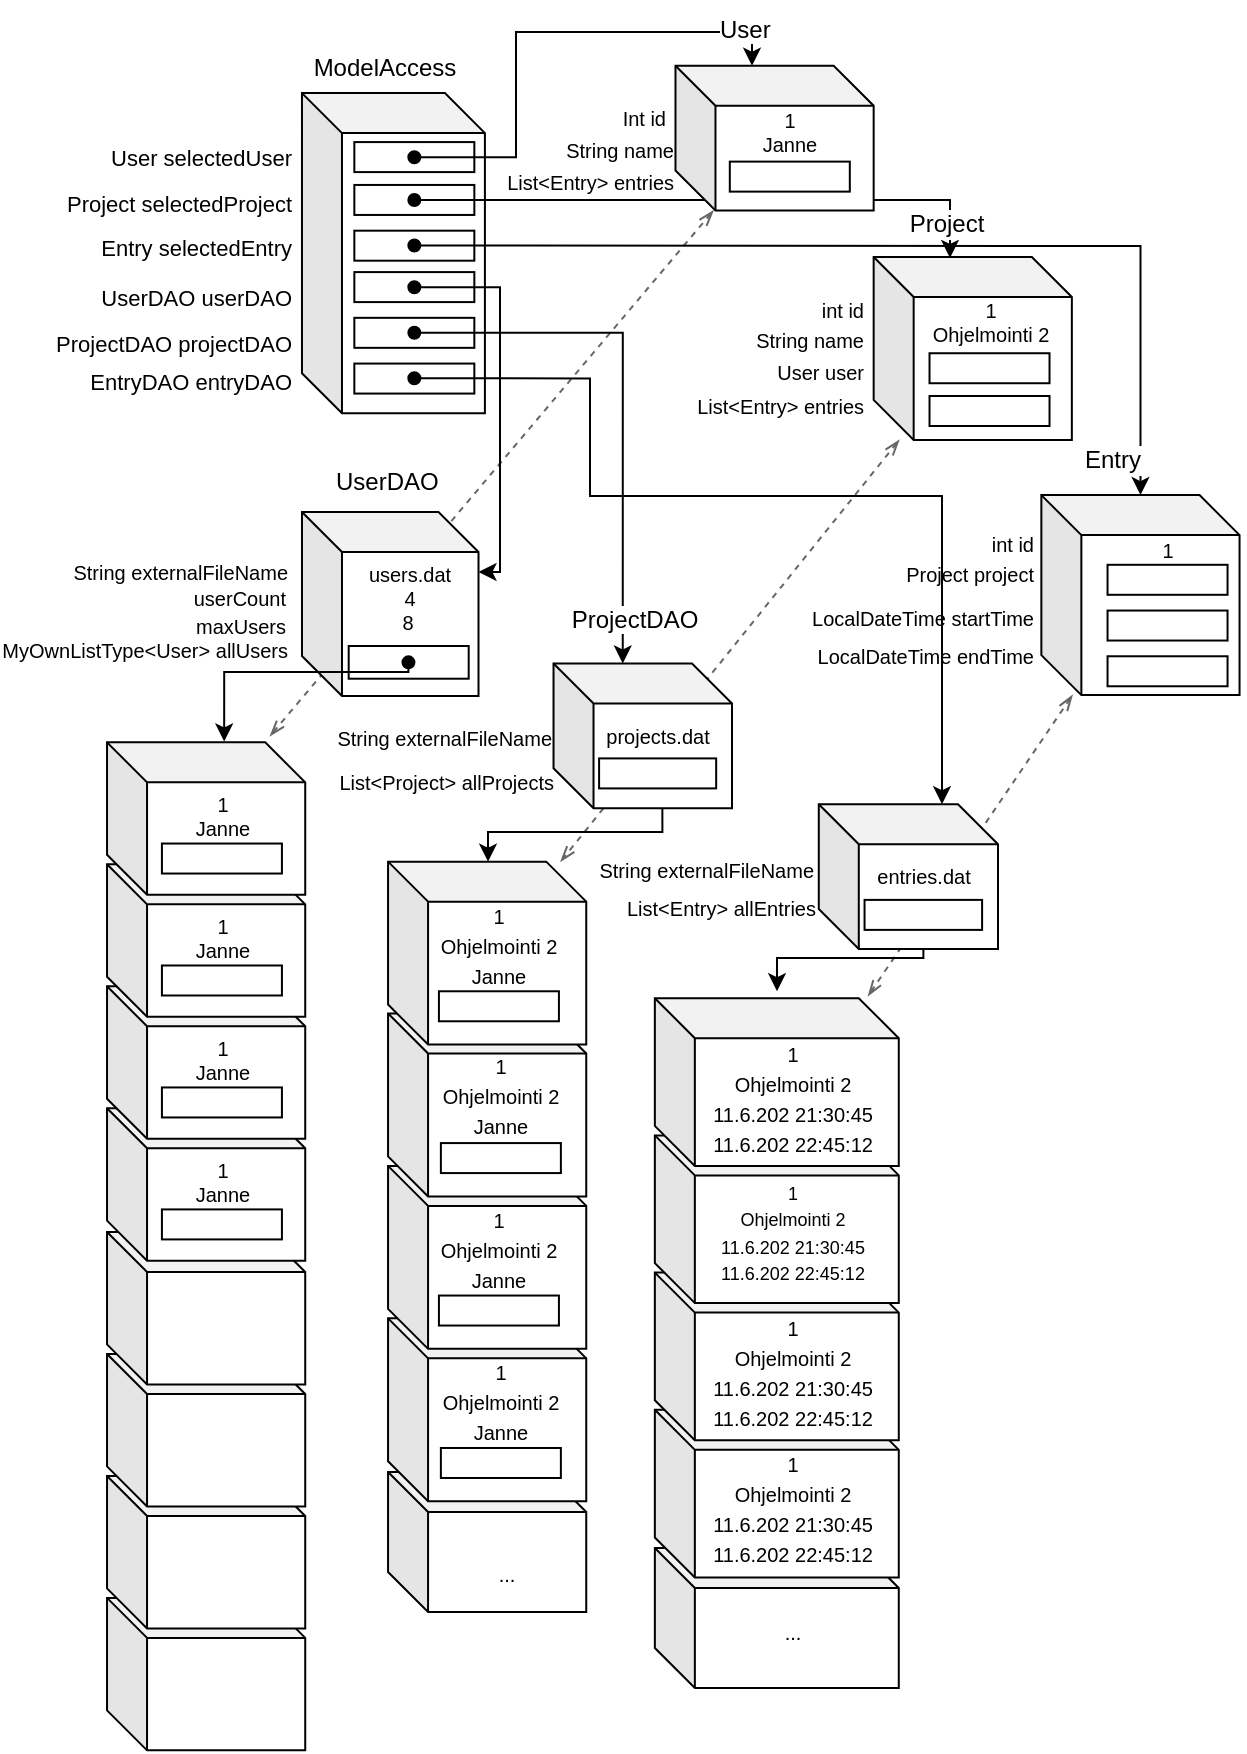 <mxfile version="12.5.3" type="device"><diagram id="rrkpO7vF_OYcIXnouZr9" name="Page-1"><mxGraphModel dx="2062" dy="1182" grid="1" gridSize="10" guides="1" tooltips="1" connect="1" arrows="1" fold="1" page="1" pageScale="1" pageWidth="827" pageHeight="1169" math="0" shadow="0"><root><mxCell id="0"/><mxCell id="1" parent="0"/><mxCell id="n3IsbipJ0dIJaN0jDN8r-105" value="" style="group;fontColor=#000000;labelBackgroundColor=#ffffff;" vertex="1" connectable="0" parent="1"><mxGeometry x="78.521" y="627.996" width="99.094" height="259.174" as="geometry"/></mxCell><mxCell id="n3IsbipJ0dIJaN0jDN8r-106" value="" style="group;fontColor=#000000;labelBackgroundColor=#ffffff;" vertex="1" connectable="0" parent="n3IsbipJ0dIJaN0jDN8r-105"><mxGeometry y="60.982" width="99.094" height="198.192" as="geometry"/></mxCell><mxCell id="n3IsbipJ0dIJaN0jDN8r-107" value="" style="group;fontColor=#000000;labelBackgroundColor=#ffffff;" vertex="1" connectable="0" parent="n3IsbipJ0dIJaN0jDN8r-106"><mxGeometry y="60.982" width="99.094" height="137.21" as="geometry"/></mxCell><mxCell id="n3IsbipJ0dIJaN0jDN8r-108" value="" style="group;fontColor=#000000;labelBackgroundColor=#ffffff;" vertex="1" connectable="0" parent="n3IsbipJ0dIJaN0jDN8r-107"><mxGeometry y="60.982" width="99.094" height="76.228" as="geometry"/></mxCell><mxCell id="n3IsbipJ0dIJaN0jDN8r-109" value="" style="shape=cube;whiteSpace=wrap;html=1;boundedLbl=1;backgroundOutline=1;darkOpacity=0.05;darkOpacity2=0.1;fontColor=#000000;labelBackgroundColor=#ffffff;" vertex="1" parent="n3IsbipJ0dIJaN0jDN8r-108"><mxGeometry width="99.094" height="76.228" as="geometry"/></mxCell><mxCell id="n3IsbipJ0dIJaN0jDN8r-112" value="" style="shape=cube;whiteSpace=wrap;html=1;boundedLbl=1;backgroundOutline=1;darkOpacity=0.05;darkOpacity2=0.1;fontColor=#000000;labelBackgroundColor=#ffffff;" vertex="1" parent="n3IsbipJ0dIJaN0jDN8r-107"><mxGeometry width="99.094" height="76.228" as="geometry"/></mxCell><mxCell id="n3IsbipJ0dIJaN0jDN8r-115" value="" style="shape=cube;whiteSpace=wrap;html=1;boundedLbl=1;backgroundOutline=1;darkOpacity=0.05;darkOpacity2=0.1;fontColor=#000000;labelBackgroundColor=#ffffff;" vertex="1" parent="n3IsbipJ0dIJaN0jDN8r-106"><mxGeometry width="99.094" height="76.228" as="geometry"/></mxCell><mxCell id="n3IsbipJ0dIJaN0jDN8r-118" value="" style="shape=cube;whiteSpace=wrap;html=1;boundedLbl=1;backgroundOutline=1;darkOpacity=0.05;darkOpacity2=0.1;fontColor=#000000;labelBackgroundColor=#ffffff;" vertex="1" parent="n3IsbipJ0dIJaN0jDN8r-105"><mxGeometry width="99.094" height="76.228" as="geometry"/></mxCell><mxCell id="CNz-FNolyFrp6CvXsQXL-5" style="edgeStyle=none;rounded=0;orthogonalLoop=1;jettySize=auto;html=1;dashed=1;endArrow=openThin;endFill=0;startArrow=openThin;startFill=0;fillColor=#f5f5f5;strokeColor=#666666;" parent="1" source="aQ8OHR9xUHMVFZoHDJCB-309" edge="1"><mxGeometry relative="1" as="geometry"><mxPoint x="459.03" y="510" as="targetPoint"/></mxGeometry></mxCell><mxCell id="CNz-FNolyFrp6CvXsQXL-3" style="rounded=0;orthogonalLoop=1;jettySize=auto;html=1;dashed=1;endArrow=openThin;endFill=0;startArrow=openThin;startFill=0;fillColor=#f5f5f5;strokeColor=#666666;" parent="1" source="aQ8OHR9xUHMVFZoHDJCB-203" edge="1"><mxGeometry relative="1" as="geometry"><mxPoint x="160" y="380" as="targetPoint"/></mxGeometry></mxCell><mxCell id="aQ8OHR9xUHMVFZoHDJCB-1" value="" style="shape=cube;whiteSpace=wrap;html=1;boundedLbl=1;backgroundOutline=1;darkOpacity=0.05;darkOpacity2=0.1;fontColor=#000000;labelBackgroundColor=#ffffff;" parent="1" vertex="1"><mxGeometry x="175.984" y="58.544" width="91.471" height="160.078" as="geometry"/></mxCell><mxCell id="aQ8OHR9xUHMVFZoHDJCB-2" value="ModelAccess" style="text;html=1;align=center;verticalAlign=middle;resizable=0;points=[];autosize=1;fontColor=#000000;labelBackgroundColor=#ffffff;" parent="1" vertex="1"><mxGeometry x="172.168" y="35.676" width="90" height="20" as="geometry"/></mxCell><mxCell id="-StB5n_U-tKDbDOcCWP0-59" value="" style="rounded=0;whiteSpace=wrap;html=1;fontColor=#000000;labelBackgroundColor=#ffffff;" parent="1" vertex="1"><mxGeometry x="202.172" y="127.341" width="60" height="15" as="geometry"/></mxCell><mxCell id="-StB5n_U-tKDbDOcCWP0-62" value="" style="rounded=0;whiteSpace=wrap;html=1;fontColor=#000000;labelBackgroundColor=#ffffff;" parent="1" vertex="1"><mxGeometry x="202.172" y="104.473" width="60" height="15" as="geometry"/></mxCell><mxCell id="-StB5n_U-tKDbDOcCWP0-63" value="" style="rounded=0;whiteSpace=wrap;html=1;fontColor=#000000;labelBackgroundColor=#ffffff;" parent="1" vertex="1"><mxGeometry x="202.172" y="83.044" width="60" height="15" as="geometry"/></mxCell><mxCell id="-StB5n_U-tKDbDOcCWP0-65" value="" style="rounded=0;whiteSpace=wrap;html=1;fontColor=#000000;labelBackgroundColor=#ffffff;" parent="1" vertex="1"><mxGeometry x="202.172" y="193.781" width="60" height="15" as="geometry"/></mxCell><mxCell id="-StB5n_U-tKDbDOcCWP0-66" value="" style="rounded=0;whiteSpace=wrap;html=1;fontColor=#000000;labelBackgroundColor=#ffffff;" parent="1" vertex="1"><mxGeometry x="202.172" y="170.913" width="60" height="15" as="geometry"/></mxCell><mxCell id="-StB5n_U-tKDbDOcCWP0-67" value="" style="rounded=0;whiteSpace=wrap;html=1;fontColor=#000000;labelBackgroundColor=#ffffff;" parent="1" vertex="1"><mxGeometry x="202.172" y="148.045" width="60" height="15" as="geometry"/></mxCell><mxCell id="-StB5n_U-tKDbDOcCWP0-68" value="EntryDAO entryDAO" style="text;html=1;align=right;fontColor=#000000;labelBackgroundColor=#ffffff;fontSize=11;" parent="1" vertex="1"><mxGeometry x="111.192" y="190.036" width="60.981" height="22.868" as="geometry"/></mxCell><mxCell id="-StB5n_U-tKDbDOcCWP0-69" value="User selectedUser" style="text;html=1;align=right;verticalAlign=middle;resizable=0;points=[];autosize=1;fontColor=#000000;labelBackgroundColor=#ffffff;fontSize=11;" parent="1" vertex="1"><mxGeometry x="62.174" y="80.542" width="110" height="20" as="geometry"/></mxCell><mxCell id="-StB5n_U-tKDbDOcCWP0-70" value="Project selectedProject" style="text;html=1;align=right;fontColor=#000000;labelBackgroundColor=#ffffff;fontSize=11;" parent="1" vertex="1"><mxGeometry x="103.569" y="100.537" width="68.603" height="22.868" as="geometry"/></mxCell><mxCell id="-StB5n_U-tKDbDOcCWP0-71" value="ProjectDAO projectDAO" style="text;html=1;align=right;fontColor=#000000;labelBackgroundColor=#ffffff;fontSize=11;" parent="1" vertex="1"><mxGeometry x="103.569" y="170.911" width="68.603" height="22.868" as="geometry"/></mxCell><mxCell id="-StB5n_U-tKDbDOcCWP0-72" value="Entry selectedEntry" style="text;html=1;align=right;fontColor=#000000;labelBackgroundColor=#ffffff;fontSize=11;" parent="1" vertex="1"><mxGeometry x="111.192" y="123.406" width="60.981" height="22.868" as="geometry"/></mxCell><mxCell id="-StB5n_U-tKDbDOcCWP0-73" value="UserDAO&amp;nbsp;userDAO" style="text;html=1;align=right;fontColor=#000000;labelBackgroundColor=#ffffff;fontSize=11;" parent="1" vertex="1"><mxGeometry x="130.248" y="148.042" width="41.924" height="22.868" as="geometry"/></mxCell><mxCell id="-StB5n_U-tKDbDOcCWP0-92" style="edgeStyle=orthogonalEdgeStyle;rounded=0;orthogonalLoop=1;jettySize=auto;html=1;fontColor=#000000;labelBackgroundColor=#ffffff;startArrow=oval;startFill=1;exitX=0.501;exitY=0.5;exitDx=0;exitDy=0;exitPerimeter=0;" parent="1" source="-StB5n_U-tKDbDOcCWP0-43" edge="1"><mxGeometry relative="1" as="geometry"><Array as="points"><mxPoint x="487" y="491"/><mxPoint x="413" y="491"/></Array><mxPoint x="413.515" y="507.612" as="targetPoint"/></mxGeometry></mxCell><mxCell id="-StB5n_U-tKDbDOcCWP0-110" value="" style="group;fontColor=#000000;labelBackgroundColor=#ffffff;" parent="1" vertex="1" connectable="0"><mxGeometry x="461.831" y="140.488" width="99.094" height="91.473" as="geometry"/></mxCell><mxCell id="aQ8OHR9xUHMVFZoHDJCB-229" value="" style="shape=cube;whiteSpace=wrap;html=1;boundedLbl=1;backgroundOutline=1;darkOpacity=0.05;darkOpacity2=0.1;fontColor=#000000;labelBackgroundColor=#ffffff;" parent="-StB5n_U-tKDbDOcCWP0-110" vertex="1"><mxGeometry width="99.094" height="91.473" as="geometry"/></mxCell><mxCell id="aQ8OHR9xUHMVFZoHDJCB-231" value="" style="rounded=0;whiteSpace=wrap;html=1;fontColor=#000000;labelBackgroundColor=#ffffff;" parent="-StB5n_U-tKDbDOcCWP0-110" vertex="1"><mxGeometry x="27.928" y="69.508" width="60" height="15" as="geometry"/></mxCell><mxCell id="-StB5n_U-tKDbDOcCWP0-109" value="" style="rounded=0;whiteSpace=wrap;html=1;fontColor=#000000;labelBackgroundColor=#ffffff;" parent="-StB5n_U-tKDbDOcCWP0-110" vertex="1"><mxGeometry x="27.928" y="48.132" width="60" height="15" as="geometry"/></mxCell><mxCell id="YwDXdA1d0f5KHi-CMdwl-13" value="1&lt;br style=&quot;font-size: 10px;&quot;&gt;Ohjelmointi 2" style="text;html=1;align=center;fontColor=#000000;labelBackgroundColor=none;fontSize=10;" parent="-StB5n_U-tKDbDOcCWP0-110" vertex="1"><mxGeometry x="31.253" y="14.866" width="53.358" height="33.263" as="geometry"/></mxCell><mxCell id="-StB5n_U-tKDbDOcCWP0-174" style="edgeStyle=orthogonalEdgeStyle;rounded=0;orthogonalLoop=1;jettySize=auto;html=1;fontColor=#000000;labelBackgroundColor=#ffffff;exitX=0.5;exitY=0.502;exitDx=0;exitDy=0;startArrow=oval;startFill=1;exitPerimeter=0;" parent="1" source="-StB5n_U-tKDbDOcCWP0-62" edge="1"><mxGeometry relative="1" as="geometry"><Array as="points"><mxPoint x="500" y="112"/></Array><mxPoint x="500" y="141" as="targetPoint"/></mxGeometry></mxCell><mxCell id="-StB5n_U-tKDbDOcCWP0-171" value="String name" style="text;html=1;align=right;verticalAlign=middle;resizable=0;points=[];autosize=1;labelBackgroundColor=#ffffff;fontColor=#000000;fontSize=10;" parent="1" vertex="1"><mxGeometry x="388.018" y="172.369" width="70" height="20" as="geometry"/></mxCell><mxCell id="-StB5n_U-tKDbDOcCWP0-172" value="User user" style="text;html=1;align=right;verticalAlign=middle;resizable=0;points=[];autosize=1;labelBackgroundColor=#ffffff;fontColor=#000000;fontSize=10;" parent="1" vertex="1"><mxGeometry x="398.018" y="187.615" width="60" height="20" as="geometry"/></mxCell><mxCell id="-StB5n_U-tKDbDOcCWP0-173" value="int id" style="text;html=1;align=right;verticalAlign=middle;resizable=0;points=[];autosize=1;labelBackgroundColor=#ffffff;fontColor=#000000;fontSize=10;" parent="1" vertex="1"><mxGeometry x="418.018" y="157.124" width="40" height="20" as="geometry"/></mxCell><mxCell id="aQ8OHR9xUHMVFZoHDJCB-201" value="" style="group;fontColor=#000000;labelBackgroundColor=none;" parent="1" vertex="1" connectable="0"><mxGeometry x="362.738" y="20.43" width="99.094" height="96.809" as="geometry"/></mxCell><mxCell id="aQ8OHR9xUHMVFZoHDJCB-202" value="" style="group;fontColor=#000000;labelBackgroundColor=#ffffff;" parent="aQ8OHR9xUHMVFZoHDJCB-201" vertex="1" connectable="0"><mxGeometry width="99.094" height="96.809" as="geometry"/></mxCell><mxCell id="aQ8OHR9xUHMVFZoHDJCB-203" value="" style="shape=cube;whiteSpace=wrap;html=1;boundedLbl=1;backgroundOutline=1;darkOpacity=0.05;darkOpacity2=0.1;fontColor=#000000;labelBackgroundColor=#ffffff;" parent="aQ8OHR9xUHMVFZoHDJCB-202" vertex="1"><mxGeometry y="24.431" width="99.094" height="72.378" as="geometry"/></mxCell><mxCell id="aQ8OHR9xUHMVFZoHDJCB-205" value="" style="rounded=0;whiteSpace=wrap;html=1;fontColor=#000000;labelBackgroundColor=#ffffff;" parent="aQ8OHR9xUHMVFZoHDJCB-202" vertex="1"><mxGeometry x="27.168" y="72.378" width="60" height="15" as="geometry"/></mxCell><mxCell id="YwDXdA1d0f5KHi-CMdwl-14" value="1&lt;br style=&quot;font-size: 10px;&quot;&gt;Janne&lt;br style=&quot;font-size: 10px;&quot;&gt;" style="text;html=1;strokeColor=none;fillColor=none;align=center;verticalAlign=middle;whiteSpace=wrap;rounded=0;fontColor=#000000;labelBackgroundColor=none;fontSize=10;" parent="aQ8OHR9xUHMVFZoHDJCB-202" vertex="1"><mxGeometry x="19.057" y="45.737" width="76.226" height="22.868" as="geometry"/></mxCell><mxCell id="-StB5n_U-tKDbDOcCWP0-84" style="edgeStyle=orthogonalEdgeStyle;rounded=0;orthogonalLoop=1;jettySize=auto;html=1;fontColor=#000000;labelBackgroundColor=#ffffff;startArrow=oval;startFill=1;exitX=0.5;exitY=0.504;exitDx=0;exitDy=0;exitPerimeter=0;" parent="1" source="-StB5n_U-tKDbDOcCWP0-63" target="aQ8OHR9xUHMVFZoHDJCB-203" edge="1"><mxGeometry relative="1" as="geometry"><Array as="points"><mxPoint x="283" y="91"/><mxPoint x="283" y="28"/><mxPoint x="401" y="28"/></Array></mxGeometry></mxCell><mxCell id="-StB5n_U-tKDbDOcCWP0-175" value="int id" style="text;html=1;align=right;verticalAlign=middle;resizable=0;points=[];autosize=1;labelBackgroundColor=#ffffff;fontColor=#000000;fontSize=10;" parent="1" vertex="1"><mxGeometry x="503.228" y="273.54" width="40" height="20" as="geometry"/></mxCell><mxCell id="-StB5n_U-tKDbDOcCWP0-176" value="LocalDateTime startTime" style="text;html=1;align=right;verticalAlign=middle;resizable=0;points=[];autosize=1;labelBackgroundColor=#ffffff;fontColor=#000000;fontSize=10;" parent="1" vertex="1"><mxGeometry x="413.228" y="310.892" width="130" height="20" as="geometry"/></mxCell><mxCell id="-StB5n_U-tKDbDOcCWP0-177" value="LocalDateTime endTime" style="text;html=1;align=right;verticalAlign=middle;resizable=0;points=[];autosize=1;labelBackgroundColor=#ffffff;fontColor=#000000;fontSize=10;" parent="1" vertex="1"><mxGeometry x="423.228" y="329.949" width="120" height="20" as="geometry"/></mxCell><mxCell id="-StB5n_U-tKDbDOcCWP0-178" value="Project project" style="text;html=1;align=right;verticalAlign=middle;resizable=0;points=[];autosize=1;labelBackgroundColor=#ffffff;fontColor=#000000;fontSize=10;" parent="1" vertex="1"><mxGeometry x="463.228" y="288.786" width="80" height="20" as="geometry"/></mxCell><mxCell id="aQ8OHR9xUHMVFZoHDJCB-308" value="" style="group;fontColor=#000000;labelBackgroundColor=#ffffff;" parent="1" vertex="1" connectable="0"><mxGeometry x="545.68" y="225.795" width="101.8" height="133.749" as="geometry"/></mxCell><mxCell id="aQ8OHR9xUHMVFZoHDJCB-309" value="" style="shape=cube;whiteSpace=wrap;html=1;boundedLbl=1;backgroundOutline=1;darkOpacity=0.05;darkOpacity2=0.1;fontColor=#000000;labelBackgroundColor=#ffffff;" parent="aQ8OHR9xUHMVFZoHDJCB-308" vertex="1"><mxGeometry y="33.753" width="99.094" height="99.996" as="geometry"/></mxCell><mxCell id="-StB5n_U-tKDbDOcCWP0-168" value="" style="rounded=0;whiteSpace=wrap;html=1;fontColor=#000000;labelBackgroundColor=#ffffff;" parent="aQ8OHR9xUHMVFZoHDJCB-308" vertex="1"><mxGeometry x="33.097" y="68.605" width="60" height="15" as="geometry"/></mxCell><mxCell id="-StB5n_U-tKDbDOcCWP0-167" value="" style="rounded=0;whiteSpace=wrap;html=1;fontColor=#000000;labelBackgroundColor=#ffffff;" parent="aQ8OHR9xUHMVFZoHDJCB-308" vertex="1"><mxGeometry x="33.097" y="91.473" width="60" height="15" as="geometry"/></mxCell><mxCell id="-StB5n_U-tKDbDOcCWP0-166" value="" style="rounded=0;whiteSpace=wrap;html=1;fontColor=#000000;labelBackgroundColor=#ffffff;" parent="aQ8OHR9xUHMVFZoHDJCB-308" vertex="1"><mxGeometry x="33.097" y="114.341" width="60" height="15" as="geometry"/></mxCell><mxCell id="YwDXdA1d0f5KHi-CMdwl-15" value="1" style="text;html=1;strokeColor=none;fillColor=none;align=center;verticalAlign=middle;whiteSpace=wrap;rounded=0;fontColor=#000000;labelBackgroundColor=none;fontSize=10;" parent="aQ8OHR9xUHMVFZoHDJCB-308" vertex="1"><mxGeometry x="33.099" y="53.609" width="60" height="15" as="geometry"/></mxCell><mxCell id="-StB5n_U-tKDbDOcCWP0-179" style="edgeStyle=orthogonalEdgeStyle;rounded=0;orthogonalLoop=1;jettySize=auto;html=1;fontColor=#000000;labelBackgroundColor=#ffffff;exitX=0.5;exitY=0.496;exitDx=0;exitDy=0;startArrow=oval;startFill=1;exitPerimeter=0;" parent="1" source="-StB5n_U-tKDbDOcCWP0-59" target="aQ8OHR9xUHMVFZoHDJCB-309" edge="1"><mxGeometry relative="1" as="geometry"><Array as="points"><mxPoint x="284" y="135"/><mxPoint x="595" y="135"/></Array></mxGeometry></mxCell><mxCell id="-StB5n_U-tKDbDOcCWP0-53" value="List&amp;lt;Project&amp;gt; allProjects" style="text;html=1;align=right;fontColor=#000000;labelBackgroundColor=#ffffff;fontSize=10;" parent="1" vertex="1"><mxGeometry x="226.654" y="391.205" width="76.226" height="22.868" as="geometry"/></mxCell><mxCell id="-StB5n_U-tKDbDOcCWP0-46" value="String externalFileName" style="text;html=1;align=right;verticalAlign=middle;resizable=0;points=[];autosize=1;fontColor=#000000;labelBackgroundColor=#ffffff;fontSize=10;" parent="1" vertex="1"><mxGeometry x="312.881" y="436.93" width="120" height="20" as="geometry"/></mxCell><mxCell id="YwDXdA1d0f5KHi-CMdwl-8" value="List&amp;lt;Entry&amp;gt; entries" style="text;html=1;align=right;labelBackgroundColor=#ffffff;fontColor=#000000;fontSize=10;" parent="1" vertex="1"><mxGeometry x="286.51" y="91.39" width="76.226" height="22.868" as="geometry"/></mxCell><mxCell id="YwDXdA1d0f5KHi-CMdwl-9" value="Int id" style="text;html=1;align=right;verticalAlign=middle;resizable=0;points=[];autosize=1;labelBackgroundColor=#ffffff;fontColor=#000000;fontSize=10;" parent="1" vertex="1"><mxGeometry x="318.926" y="60.543" width="40" height="20" as="geometry"/></mxCell><mxCell id="YwDXdA1d0f5KHi-CMdwl-10" value="String name" style="text;html=1;align=right;verticalAlign=middle;resizable=0;points=[];autosize=1;labelBackgroundColor=#ffffff;fontColor=#000000;fontSize=10;" parent="1" vertex="1"><mxGeometry x="292.736" y="76.796" width="70" height="20" as="geometry"/></mxCell><mxCell id="-StB5n_U-tKDbDOcCWP0-76" value="" style="group;fontColor=#000000;labelBackgroundColor=#ffffff;fontSize=10;" parent="1" vertex="1" connectable="0"><mxGeometry x="130.25" y="238.89" width="137.21" height="121.11" as="geometry"/></mxCell><mxCell id="-StB5n_U-tKDbDOcCWP0-40" value="" style="group;fontColor=#000000;labelBackgroundColor=#ffffff;fontSize=10;" parent="-StB5n_U-tKDbDOcCWP0-76" vertex="1" connectable="0"><mxGeometry width="137.21" height="121.11" as="geometry"/></mxCell><mxCell id="-StB5n_U-tKDbDOcCWP0-34" value="" style="shape=cube;whiteSpace=wrap;html=1;boundedLbl=1;backgroundOutline=1;darkOpacity=0.05;darkOpacity2=0.1;fontColor=#000000;labelBackgroundColor=#ffffff;" parent="-StB5n_U-tKDbDOcCWP0-40" vertex="1"><mxGeometry x="45.741" y="29.108" width="88.262" height="92.002" as="geometry"/></mxCell><mxCell id="-StB5n_U-tKDbDOcCWP0-35" value="" style="rounded=0;whiteSpace=wrap;html=1;fontColor=#000000;labelBackgroundColor=#ffffff;" parent="-StB5n_U-tKDbDOcCWP0-40" vertex="1"><mxGeometry x="69.095" y="96.116" width="60" height="16.35" as="geometry"/></mxCell><mxCell id="-StB5n_U-tKDbDOcCWP0-38" value="users.dat&lt;br&gt;" style="text;html=1;strokeColor=none;fillColor=none;align=center;verticalAlign=middle;whiteSpace=wrap;rounded=0;fontColor=#000000;labelBackgroundColor=#ffffff;fontSize=10;" parent="-StB5n_U-tKDbDOcCWP0-40" vertex="1"><mxGeometry x="80" y="54.642" width="40" height="11.837" as="geometry"/></mxCell><mxCell id="-StB5n_U-tKDbDOcCWP0-55" value="MyOwnListType&amp;lt;User&amp;gt; allUsers" style="text;html=1;align=right;fontColor=#000000;labelBackgroundColor=#ffffff;fontSize=10;" parent="-StB5n_U-tKDbDOcCWP0-40" vertex="1"><mxGeometry x="-60" y="85.93" width="99.75" height="24.07" as="geometry"/></mxCell><mxCell id="-StB5n_U-tKDbDOcCWP0-79" value="&lt;span style=&quot;&quot;&gt;UserDAO&lt;/span&gt;" style="text;html=1;fontColor=#000000;labelBackgroundColor=#ffffff;" parent="-StB5n_U-tKDbDOcCWP0-40" vertex="1"><mxGeometry x="60.985" y="0.001" width="60.982" height="29.068" as="geometry"/></mxCell><mxCell id="n3IsbipJ0dIJaN0jDN8r-99" value="4" style="text;html=1;strokeColor=none;fillColor=none;align=center;verticalAlign=middle;whiteSpace=wrap;rounded=0;fontColor=#000000;labelBackgroundColor=#ffffff;fontSize=10;" vertex="1" parent="-StB5n_U-tKDbDOcCWP0-40"><mxGeometry x="80" y="66.482" width="40" height="11.837" as="geometry"/></mxCell><mxCell id="n3IsbipJ0dIJaN0jDN8r-100" value="8" style="text;html=1;strokeColor=none;fillColor=none;align=center;verticalAlign=middle;whiteSpace=wrap;rounded=0;fontColor=#000000;labelBackgroundColor=#ffffff;fontSize=10;" vertex="1" parent="-StB5n_U-tKDbDOcCWP0-40"><mxGeometry x="79.1" y="78.322" width="40" height="11.837" as="geometry"/></mxCell><mxCell id="n3IsbipJ0dIJaN0jDN8r-121" value="maxUsers" style="text;html=1;align=right;verticalAlign=middle;resizable=0;points=[];autosize=1;fontColor=#000000;labelBackgroundColor=#ffffff;fontSize=10;" vertex="1" parent="-StB5n_U-tKDbDOcCWP0-40"><mxGeometry x="-21.564" y="76.112" width="60" height="20" as="geometry"/></mxCell><mxCell id="n3IsbipJ0dIJaN0jDN8r-122" value="userCount" style="text;html=1;align=right;verticalAlign=middle;resizable=0;points=[];autosize=1;fontColor=#000000;labelBackgroundColor=#ffffff;fontSize=10;" vertex="1" parent="-StB5n_U-tKDbDOcCWP0-40"><mxGeometry x="-21.564" y="62.402" width="60" height="20" as="geometry"/></mxCell><mxCell id="-StB5n_U-tKDbDOcCWP0-83" style="edgeStyle=orthogonalEdgeStyle;rounded=0;orthogonalLoop=1;jettySize=auto;html=1;fontColor=#000000;labelBackgroundColor=#ffffff;startArrow=oval;startFill=1;exitX=0.5;exitY=0.504;exitDx=0;exitDy=0;exitPerimeter=0;" parent="1" source="-StB5n_U-tKDbDOcCWP0-67" target="-StB5n_U-tKDbDOcCWP0-34" edge="1"><mxGeometry relative="1" as="geometry"><Array as="points"><mxPoint x="275" y="156"/><mxPoint x="275" y="298"/></Array></mxGeometry></mxCell><mxCell id="-StB5n_U-tKDbDOcCWP0-19" value="" style="group;fontColor=#000000;labelBackgroundColor=#ffffff;" parent="1" vertex="1" connectable="0"><mxGeometry x="76.89" y="369.996" width="91.471" height="76.228" as="geometry"/></mxCell><mxCell id="n3IsbipJ0dIJaN0jDN8r-46" value="" style="group;fontColor=#000000;labelBackgroundColor=#ffffff;" vertex="1" connectable="0" parent="1"><mxGeometry x="78.521" y="383.176" width="99.094" height="259.174" as="geometry"/></mxCell><mxCell id="n3IsbipJ0dIJaN0jDN8r-78" value="" style="group;fontColor=#000000;labelBackgroundColor=#ffffff;" vertex="1" connectable="0" parent="n3IsbipJ0dIJaN0jDN8r-46"><mxGeometry y="60.982" width="99.094" height="198.192" as="geometry"/></mxCell><mxCell id="n3IsbipJ0dIJaN0jDN8r-82" value="" style="group;fontColor=#000000;labelBackgroundColor=#ffffff;" vertex="1" connectable="0" parent="n3IsbipJ0dIJaN0jDN8r-78"><mxGeometry y="60.982" width="99.094" height="137.21" as="geometry"/></mxCell><mxCell id="n3IsbipJ0dIJaN0jDN8r-86" value="" style="group;fontColor=#000000;labelBackgroundColor=#ffffff;" vertex="1" connectable="0" parent="n3IsbipJ0dIJaN0jDN8r-82"><mxGeometry y="60.982" width="99.094" height="76.228" as="geometry"/></mxCell><mxCell id="n3IsbipJ0dIJaN0jDN8r-87" value="" style="shape=cube;whiteSpace=wrap;html=1;boundedLbl=1;backgroundOutline=1;darkOpacity=0.05;darkOpacity2=0.1;fontColor=#000000;labelBackgroundColor=#ffffff;" vertex="1" parent="n3IsbipJ0dIJaN0jDN8r-86"><mxGeometry width="99.094" height="76.228" as="geometry"/></mxCell><mxCell id="n3IsbipJ0dIJaN0jDN8r-88" value="1&lt;br style=&quot;font-size: 10px;&quot;&gt;Janne" style="text;html=1;align=center;fontColor=#000000;labelBackgroundColor=#ffffff;verticalAlign=middle;fontSize=10;" vertex="1" parent="n3IsbipJ0dIJaN0jDN8r-86"><mxGeometry x="31.253" y="22.87" width="53.358" height="27.719" as="geometry"/></mxCell><mxCell id="n3IsbipJ0dIJaN0jDN8r-89" value="" style="rounded=0;whiteSpace=wrap;html=1;fontColor=#000000;labelBackgroundColor=#ffffff;" vertex="1" parent="n3IsbipJ0dIJaN0jDN8r-86"><mxGeometry x="27.441" y="50.587" width="60" height="15" as="geometry"/></mxCell><mxCell id="n3IsbipJ0dIJaN0jDN8r-83" value="" style="shape=cube;whiteSpace=wrap;html=1;boundedLbl=1;backgroundOutline=1;darkOpacity=0.05;darkOpacity2=0.1;fontColor=#000000;labelBackgroundColor=#ffffff;" vertex="1" parent="n3IsbipJ0dIJaN0jDN8r-82"><mxGeometry width="99.094" height="76.228" as="geometry"/></mxCell><mxCell id="n3IsbipJ0dIJaN0jDN8r-84" value="1&lt;br style=&quot;font-size: 10px;&quot;&gt;Janne" style="text;html=1;align=center;fontColor=#000000;labelBackgroundColor=#ffffff;verticalAlign=middle;fontSize=10;" vertex="1" parent="n3IsbipJ0dIJaN0jDN8r-82"><mxGeometry x="31.253" y="22.87" width="53.358" height="27.719" as="geometry"/></mxCell><mxCell id="n3IsbipJ0dIJaN0jDN8r-85" value="" style="rounded=0;whiteSpace=wrap;html=1;fontColor=#000000;labelBackgroundColor=#ffffff;" vertex="1" parent="n3IsbipJ0dIJaN0jDN8r-82"><mxGeometry x="27.441" y="50.587" width="60" height="15" as="geometry"/></mxCell><mxCell id="n3IsbipJ0dIJaN0jDN8r-79" value="" style="shape=cube;whiteSpace=wrap;html=1;boundedLbl=1;backgroundOutline=1;darkOpacity=0.05;darkOpacity2=0.1;fontColor=#000000;labelBackgroundColor=#ffffff;" vertex="1" parent="n3IsbipJ0dIJaN0jDN8r-78"><mxGeometry width="99.094" height="76.228" as="geometry"/></mxCell><mxCell id="n3IsbipJ0dIJaN0jDN8r-80" value="1&lt;br style=&quot;font-size: 10px;&quot;&gt;Janne" style="text;html=1;align=center;fontColor=#000000;labelBackgroundColor=#ffffff;verticalAlign=middle;fontSize=10;" vertex="1" parent="n3IsbipJ0dIJaN0jDN8r-78"><mxGeometry x="31.253" y="22.87" width="53.358" height="27.719" as="geometry"/></mxCell><mxCell id="n3IsbipJ0dIJaN0jDN8r-81" value="" style="rounded=0;whiteSpace=wrap;html=1;fontColor=#000000;labelBackgroundColor=#ffffff;" vertex="1" parent="n3IsbipJ0dIJaN0jDN8r-78"><mxGeometry x="27.441" y="50.587" width="60" height="15" as="geometry"/></mxCell><mxCell id="n3IsbipJ0dIJaN0jDN8r-47" value="" style="shape=cube;whiteSpace=wrap;html=1;boundedLbl=1;backgroundOutline=1;darkOpacity=0.05;darkOpacity2=0.1;fontColor=#000000;labelBackgroundColor=#ffffff;" vertex="1" parent="n3IsbipJ0dIJaN0jDN8r-46"><mxGeometry width="99.094" height="76.228" as="geometry"/></mxCell><mxCell id="n3IsbipJ0dIJaN0jDN8r-50" value="1&lt;br style=&quot;font-size: 10px;&quot;&gt;Janne" style="text;html=1;align=center;fontColor=#000000;labelBackgroundColor=#ffffff;verticalAlign=middle;fontSize=10;" vertex="1" parent="n3IsbipJ0dIJaN0jDN8r-46"><mxGeometry x="31.253" y="22.87" width="53.358" height="27.719" as="geometry"/></mxCell><mxCell id="n3IsbipJ0dIJaN0jDN8r-52" value="" style="rounded=0;whiteSpace=wrap;html=1;fontColor=#000000;labelBackgroundColor=#ffffff;" vertex="1" parent="n3IsbipJ0dIJaN0jDN8r-46"><mxGeometry x="27.441" y="50.587" width="60" height="15" as="geometry"/></mxCell><mxCell id="n3IsbipJ0dIJaN0jDN8r-55" value="" style="group" vertex="1" connectable="0" parent="1"><mxGeometry x="219.032" y="442.819" width="99.094" height="378.175" as="geometry"/></mxCell><mxCell id="n3IsbipJ0dIJaN0jDN8r-56" value="" style="group" vertex="1" connectable="0" parent="n3IsbipJ0dIJaN0jDN8r-55"><mxGeometry y="75.9" width="99.094" height="302.275" as="geometry"/></mxCell><mxCell id="n3IsbipJ0dIJaN0jDN8r-60" value="" style="group" vertex="1" connectable="0" parent="n3IsbipJ0dIJaN0jDN8r-56"><mxGeometry y="76.228" width="99.094" height="226.048" as="geometry"/></mxCell><mxCell id="n3IsbipJ0dIJaN0jDN8r-64" value="" style="group" vertex="1" connectable="0" parent="n3IsbipJ0dIJaN0jDN8r-60"><mxGeometry y="76.228" width="99.094" height="149.82" as="geometry"/></mxCell><mxCell id="n3IsbipJ0dIJaN0jDN8r-124" value="" style="shape=cube;whiteSpace=wrap;html=1;boundedLbl=1;backgroundOutline=1;darkOpacity=0.05;darkOpacity2=0.1;fontColor=#000000;labelBackgroundColor=#ffffff;" vertex="1" parent="n3IsbipJ0dIJaN0jDN8r-64"><mxGeometry y="76.83" width="99.09" height="70" as="geometry"/></mxCell><mxCell id="n3IsbipJ0dIJaN0jDN8r-65" value="" style="shape=cube;whiteSpace=wrap;html=1;boundedLbl=1;backgroundOutline=1;darkOpacity=0.05;darkOpacity2=0.1;fontColor=#000000;labelBackgroundColor=#ffffff;" vertex="1" parent="n3IsbipJ0dIJaN0jDN8r-64"><mxGeometry width="99.094" height="91.473" as="geometry"/></mxCell><mxCell id="n3IsbipJ0dIJaN0jDN8r-66" value="" style="rounded=0;whiteSpace=wrap;html=1;fontColor=#000000;labelBackgroundColor=#ffffff;" vertex="1" parent="n3IsbipJ0dIJaN0jDN8r-64"><mxGeometry x="26.406" y="64.821" width="60" height="15" as="geometry"/></mxCell><mxCell id="n3IsbipJ0dIJaN0jDN8r-67" value="&lt;p style=&quot;line-height: 150%; font-size: 10px;&quot;&gt;1&lt;br style=&quot;font-size: 10px;&quot;&gt;Ohjelmointi 2&lt;br style=&quot;font-size: 10px;&quot;&gt;Janne&lt;br style=&quot;font-size: 10px;&quot;&gt;&lt;/p&gt;" style="text;html=1;align=center;fontColor=#000000;labelBackgroundColor=none;verticalAlign=middle;fontSize=10;" vertex="1" parent="n3IsbipJ0dIJaN0jDN8r-64"><mxGeometry x="29.73" y="18.646" width="53.358" height="46.179" as="geometry"/></mxCell><mxCell id="n3IsbipJ0dIJaN0jDN8r-126" value="..." style="text;html=1;align=center;fontColor=#000000;labelBackgroundColor=none;verticalAlign=middle;fontSize=10;" vertex="1" parent="n3IsbipJ0dIJaN0jDN8r-64"><mxGeometry x="32.07" y="114.95" width="53.36" height="24.82" as="geometry"/></mxCell><mxCell id="n3IsbipJ0dIJaN0jDN8r-61" value="" style="shape=cube;whiteSpace=wrap;html=1;boundedLbl=1;backgroundOutline=1;darkOpacity=0.05;darkOpacity2=0.1;fontColor=#000000;labelBackgroundColor=#ffffff;" vertex="1" parent="n3IsbipJ0dIJaN0jDN8r-60"><mxGeometry width="99.094" height="91.473" as="geometry"/></mxCell><mxCell id="n3IsbipJ0dIJaN0jDN8r-62" value="" style="rounded=0;whiteSpace=wrap;html=1;fontColor=#000000;labelBackgroundColor=#ffffff;" vertex="1" parent="n3IsbipJ0dIJaN0jDN8r-60"><mxGeometry x="25.426" y="64.821" width="60" height="15" as="geometry"/></mxCell><mxCell id="n3IsbipJ0dIJaN0jDN8r-63" value="&lt;p style=&quot;line-height: 150%; font-size: 10px;&quot;&gt;1&lt;br style=&quot;font-size: 10px;&quot;&gt;Ohjelmointi 2&lt;br style=&quot;font-size: 10px;&quot;&gt;Janne&lt;br style=&quot;font-size: 10px;&quot;&gt;&lt;/p&gt;" style="text;html=1;align=center;fontColor=#000000;labelBackgroundColor=none;verticalAlign=middle;fontSize=10;" vertex="1" parent="n3IsbipJ0dIJaN0jDN8r-60"><mxGeometry x="28.75" y="18.646" width="53.358" height="46.179" as="geometry"/></mxCell><mxCell id="n3IsbipJ0dIJaN0jDN8r-57" value="" style="shape=cube;whiteSpace=wrap;html=1;boundedLbl=1;backgroundOutline=1;darkOpacity=0.05;darkOpacity2=0.1;fontColor=#000000;labelBackgroundColor=#ffffff;" vertex="1" parent="n3IsbipJ0dIJaN0jDN8r-56"><mxGeometry width="99.094" height="91.473" as="geometry"/></mxCell><mxCell id="n3IsbipJ0dIJaN0jDN8r-58" value="" style="rounded=0;whiteSpace=wrap;html=1;fontColor=#000000;labelBackgroundColor=#ffffff;" vertex="1" parent="n3IsbipJ0dIJaN0jDN8r-56"><mxGeometry x="26.406" y="64.821" width="60" height="15" as="geometry"/></mxCell><mxCell id="n3IsbipJ0dIJaN0jDN8r-59" value="&lt;p style=&quot;line-height: 150%; font-size: 10px;&quot;&gt;1&lt;br style=&quot;font-size: 10px;&quot;&gt;Ohjelmointi 2&lt;br style=&quot;font-size: 10px;&quot;&gt;Janne&lt;br style=&quot;font-size: 10px;&quot;&gt;&lt;/p&gt;" style="text;html=1;align=center;fontColor=#000000;labelBackgroundColor=none;verticalAlign=middle;fontSize=10;" vertex="1" parent="n3IsbipJ0dIJaN0jDN8r-56"><mxGeometry x="29.73" y="18.646" width="53.358" height="46.179" as="geometry"/></mxCell><mxCell id="-StB5n_U-tKDbDOcCWP0-112" value="" style="shape=cube;whiteSpace=wrap;html=1;boundedLbl=1;backgroundOutline=1;darkOpacity=0.05;darkOpacity2=0.1;fontColor=#000000;labelBackgroundColor=#ffffff;" parent="n3IsbipJ0dIJaN0jDN8r-55" vertex="1"><mxGeometry width="99.094" height="91.473" as="geometry"/></mxCell><mxCell id="-StB5n_U-tKDbDOcCWP0-113" value="" style="rounded=0;whiteSpace=wrap;html=1;fontColor=#000000;labelBackgroundColor=#ffffff;" parent="n3IsbipJ0dIJaN0jDN8r-55" vertex="1"><mxGeometry x="25.426" y="64.821" width="60" height="15" as="geometry"/></mxCell><mxCell id="-StB5n_U-tKDbDOcCWP0-114" value="&lt;p style=&quot;line-height: 150%; font-size: 10px;&quot;&gt;1&lt;br style=&quot;font-size: 10px;&quot;&gt;Ohjelmointi 2&lt;br style=&quot;font-size: 10px;&quot;&gt;Janne&lt;br style=&quot;font-size: 10px;&quot;&gt;&lt;/p&gt;" style="text;html=1;align=center;fontColor=#000000;labelBackgroundColor=none;verticalAlign=middle;fontSize=10;" parent="n3IsbipJ0dIJaN0jDN8r-55" vertex="1"><mxGeometry x="28.75" y="18.646" width="53.358" height="46.179" as="geometry"/></mxCell><mxCell id="CNz-FNolyFrp6CvXsQXL-4" style="edgeStyle=none;rounded=0;orthogonalLoop=1;jettySize=auto;html=1;dashed=1;endArrow=openThin;endFill=0;startArrow=openThin;startFill=0;fillColor=#f5f5f5;strokeColor=#666666;" parent="1" source="aQ8OHR9xUHMVFZoHDJCB-229" target="-StB5n_U-tKDbDOcCWP0-112" edge="1"><mxGeometry relative="1" as="geometry"/></mxCell><mxCell id="n3IsbipJ0dIJaN0jDN8r-68" value="" style="group" vertex="1" connectable="0" parent="1"><mxGeometry x="352.427" y="511.095" width="121.973" height="352.045" as="geometry"/></mxCell><mxCell id="n3IsbipJ0dIJaN0jDN8r-69" value="" style="group" vertex="1" connectable="0" parent="n3IsbipJ0dIJaN0jDN8r-68"><mxGeometry y="68.605" width="121.973" height="283.44" as="geometry"/></mxCell><mxCell id="n3IsbipJ0dIJaN0jDN8r-72" value="" style="group" vertex="1" connectable="0" parent="n3IsbipJ0dIJaN0jDN8r-69"><mxGeometry y="68.605" width="121.973" height="214.835" as="geometry"/></mxCell><mxCell id="n3IsbipJ0dIJaN0jDN8r-75" value="" style="group" vertex="1" connectable="0" parent="n3IsbipJ0dIJaN0jDN8r-72"><mxGeometry y="68.605" width="121.973" height="146.23" as="geometry"/></mxCell><mxCell id="n3IsbipJ0dIJaN0jDN8r-128" value="" style="shape=cube;whiteSpace=wrap;html=1;boundedLbl=1;backgroundOutline=1;darkOpacity=0.05;darkOpacity2=0.1;fontColor=#000000;labelBackgroundColor=#ffffff;" vertex="1" parent="n3IsbipJ0dIJaN0jDN8r-75"><mxGeometry x="0.003" y="69.09" width="121.962" height="70" as="geometry"/></mxCell><mxCell id="n3IsbipJ0dIJaN0jDN8r-76" value="" style="shape=cube;whiteSpace=wrap;html=1;boundedLbl=1;backgroundOutline=1;darkOpacity=0.05;darkOpacity2=0.1;fontColor=#000000;labelBackgroundColor=#ffffff;" vertex="1" parent="n3IsbipJ0dIJaN0jDN8r-75"><mxGeometry width="121.962" height="83.85" as="geometry"/></mxCell><mxCell id="n3IsbipJ0dIJaN0jDN8r-77" value="&lt;p style=&quot;line-height: 150%; font-size: 10px;&quot;&gt;1&lt;br style=&quot;font-size: 10px;&quot;&gt;Ohjelmointi 2&lt;br style=&quot;font-size: 10px;&quot;&gt;11.6.202 21:30:45&lt;br style=&quot;font-size: 10px;&quot;&gt;11.6.202 22:45:12&lt;/p&gt;" style="text;align=center;fontColor=#000000;labelBackgroundColor=none;html=1;spacingTop=0;horizontal=1;verticalAlign=middle;fontSize=10;" vertex="1" parent="n3IsbipJ0dIJaN0jDN8r-75"><mxGeometry x="15.245" y="22.868" width="106.716" height="53.359" as="geometry"/></mxCell><mxCell id="n3IsbipJ0dIJaN0jDN8r-127" value="" style="group" vertex="1" connectable="0" parent="n3IsbipJ0dIJaN0jDN8r-75"><mxGeometry x="0.003" y="76.23" width="121.97" height="70" as="geometry"/></mxCell><mxCell id="n3IsbipJ0dIJaN0jDN8r-129" value="&lt;p style=&quot;line-height: 150% ; font-size: 10px&quot;&gt;...&lt;/p&gt;" style="text;align=center;fontColor=#000000;labelBackgroundColor=none;html=1;spacingTop=0;horizontal=1;verticalAlign=middle;fontSize=10;" vertex="1" parent="n3IsbipJ0dIJaN0jDN8r-127"><mxGeometry x="15.24" y="23.676" width="106.72" height="22.649" as="geometry"/></mxCell><mxCell id="n3IsbipJ0dIJaN0jDN8r-73" value="" style="shape=cube;whiteSpace=wrap;html=1;boundedLbl=1;backgroundOutline=1;darkOpacity=0.05;darkOpacity2=0.1;fontColor=#000000;labelBackgroundColor=#ffffff;" vertex="1" parent="n3IsbipJ0dIJaN0jDN8r-72"><mxGeometry width="121.962" height="83.85" as="geometry"/></mxCell><mxCell id="n3IsbipJ0dIJaN0jDN8r-74" value="&lt;p style=&quot;line-height: 150%; font-size: 10px;&quot;&gt;1&lt;br style=&quot;font-size: 10px;&quot;&gt;Ohjelmointi 2&lt;br style=&quot;font-size: 10px;&quot;&gt;11.6.202 21:30:45&lt;br style=&quot;font-size: 10px;&quot;&gt;11.6.202 22:45:12&lt;/p&gt;" style="text;align=center;fontColor=#000000;labelBackgroundColor=none;html=1;spacingTop=0;horizontal=1;verticalAlign=middle;fontSize=10;" vertex="1" parent="n3IsbipJ0dIJaN0jDN8r-72"><mxGeometry x="15.245" y="22.868" width="106.716" height="53.359" as="geometry"/></mxCell><mxCell id="n3IsbipJ0dIJaN0jDN8r-70" value="" style="shape=cube;whiteSpace=wrap;html=1;boundedLbl=1;backgroundOutline=1;darkOpacity=0.05;darkOpacity2=0.1;fontColor=#000000;labelBackgroundColor=#ffffff;" vertex="1" parent="n3IsbipJ0dIJaN0jDN8r-69"><mxGeometry width="121.962" height="83.85" as="geometry"/></mxCell><mxCell id="n3IsbipJ0dIJaN0jDN8r-71" value="&lt;p style=&quot;line-height: 150%; font-size: 9px;&quot;&gt;1&lt;br style=&quot;font-size: 9px;&quot;&gt;Ohjelmointi 2&lt;br style=&quot;font-size: 9px;&quot;&gt;11.6.202 21:30:45&lt;br style=&quot;font-size: 9px;&quot;&gt;11.6.202 22:45:12&lt;/p&gt;" style="text;align=center;fontColor=#000000;labelBackgroundColor=none;html=1;spacingTop=0;horizontal=1;verticalAlign=middle;fontSize=9;" vertex="1" parent="n3IsbipJ0dIJaN0jDN8r-69"><mxGeometry x="15.245" y="22.868" width="106.716" height="53.359" as="geometry"/></mxCell><mxCell id="n3IsbipJ0dIJaN0jDN8r-22" value="" style="shape=cube;whiteSpace=wrap;html=1;boundedLbl=1;backgroundOutline=1;darkOpacity=0.05;darkOpacity2=0.1;fontColor=#000000;labelBackgroundColor=#ffffff;" vertex="1" parent="n3IsbipJ0dIJaN0jDN8r-68"><mxGeometry width="121.962" height="83.85" as="geometry"/></mxCell><mxCell id="n3IsbipJ0dIJaN0jDN8r-24" value="&lt;p style=&quot;line-height: 150%; font-size: 10px;&quot;&gt;1&lt;br style=&quot;font-size: 10px;&quot;&gt;Ohjelmointi 2&lt;br style=&quot;font-size: 10px;&quot;&gt;11.6.202 21:30:45&lt;br style=&quot;font-size: 10px;&quot;&gt;11.6.202 22:45:12&lt;/p&gt;" style="text;align=center;fontColor=#000000;labelBackgroundColor=none;html=1;spacingTop=0;horizontal=1;verticalAlign=middle;fontSize=10;" vertex="1" parent="n3IsbipJ0dIJaN0jDN8r-68"><mxGeometry x="15.245" y="22.868" width="106.716" height="53.359" as="geometry"/></mxCell><mxCell id="-StB5n_U-tKDbDOcCWP0-52" value="String externalFileName" style="text;html=1;align=right;verticalAlign=middle;resizable=0;points=[];autosize=1;fontColor=#000000;labelBackgroundColor=#ffffff;fontSize=10;" parent="1" vertex="1"><mxGeometry x="182.174" y="371.206" width="120" height="20" as="geometry"/></mxCell><mxCell id="-StB5n_U-tKDbDOcCWP0-39" value="String externalFileName" style="text;html=1;align=right;verticalAlign=middle;resizable=0;points=[];autosize=1;fontColor=#000000;labelBackgroundColor=#ffffff;fontSize=10;" parent="1" vertex="1"><mxGeometry x="49.996" y="287.982" width="120" height="20" as="geometry"/></mxCell><mxCell id="aQ8OHR9xUHMVFZoHDJCB-310" value="Entry" style="text;html=1;align=center;verticalAlign=middle;resizable=0;points=[];autosize=1;labelBackgroundColor=#ffffff;fillColor=none;fontColor=#000000;" parent="1" vertex="1"><mxGeometry x="560.92" y="231.962" width="40" height="20" as="geometry"/></mxCell><mxCell id="-StB5n_U-tKDbDOcCWP0-103" value="Project" style="text;html=1;align=center;verticalAlign=middle;resizable=0;points=[];autosize=1;labelBackgroundColor=#ffffff;fontColor=#000000;" parent="1" vertex="1"><mxGeometry x="473.228" y="114.261" width="50" height="20" as="geometry"/></mxCell><mxCell id="-StB5n_U-tKDbDOcCWP0-58" value="User" style="text;html=1;labelBackgroundColor=#ffffff;fontColor=#000000;" parent="1" vertex="1"><mxGeometry x="382.882" y="12.81" width="38.113" height="22.868" as="geometry"/></mxCell><mxCell id="-StB5n_U-tKDbDOcCWP0-78" style="edgeStyle=orthogonalEdgeStyle;rounded=0;orthogonalLoop=1;jettySize=auto;html=1;fontColor=#000000;labelBackgroundColor=#ffffff;entryX=0.591;entryY=-0.006;entryDx=0;entryDy=0;entryPerimeter=0;startArrow=oval;startFill=1;exitX=0.498;exitY=0.5;exitDx=0;exitDy=0;exitPerimeter=0;" parent="1" source="-StB5n_U-tKDbDOcCWP0-35" target="n3IsbipJ0dIJaN0jDN8r-47" edge="1"><mxGeometry relative="1" as="geometry"><Array as="points"><mxPoint x="229" y="348"/><mxPoint x="137" y="348"/></Array><mxPoint x="137.978" y="359.9" as="targetPoint"/></mxGeometry></mxCell><mxCell id="-StB5n_U-tKDbDOcCWP0-180" style="edgeStyle=orthogonalEdgeStyle;rounded=0;orthogonalLoop=1;jettySize=auto;html=1;fontColor=#000000;labelBackgroundColor=#ffffff;startArrow=oval;startFill=1;exitX=0.54;exitY=0.5;exitDx=0;exitDy=0;exitPerimeter=0;" parent="1" source="-StB5n_U-tKDbDOcCWP0-49" target="-StB5n_U-tKDbDOcCWP0-112" edge="1"><mxGeometry relative="1" as="geometry"><Array as="points"><mxPoint x="356" y="428"/><mxPoint x="269" y="428"/></Array></mxGeometry></mxCell><mxCell id="-StB5n_U-tKDbDOcCWP0-88" style="edgeStyle=orthogonalEdgeStyle;rounded=0;orthogonalLoop=1;jettySize=auto;html=1;fontColor=#000000;labelBackgroundColor=#ffffff;startArrow=oval;startFill=1;exitX=0.5;exitY=0.498;exitDx=0;exitDy=0;exitPerimeter=0;entryX=0;entryY=0;entryDx=34.62;entryDy=0;entryPerimeter=0;" parent="1" source="-StB5n_U-tKDbDOcCWP0-66" target="-StB5n_U-tKDbDOcCWP0-48" edge="1"><mxGeometry relative="1" as="geometry"><Array as="points"><mxPoint x="336" y="178"/></Array></mxGeometry></mxCell><mxCell id="-StB5n_U-tKDbDOcCWP0-91" style="edgeStyle=orthogonalEdgeStyle;rounded=0;orthogonalLoop=1;jettySize=auto;html=1;fontColor=#000000;labelBackgroundColor=#ffffff;startArrow=oval;startFill=1;exitX=0.5;exitY=0.492;exitDx=0;exitDy=0;exitPerimeter=0;" parent="1" source="-StB5n_U-tKDbDOcCWP0-65" target="-StB5n_U-tKDbDOcCWP0-42" edge="1"><mxGeometry relative="1" as="geometry"><Array as="points"><mxPoint x="320" y="201"/><mxPoint x="320" y="260"/><mxPoint x="496" y="260"/></Array></mxGeometry></mxCell><mxCell id="-StB5n_U-tKDbDOcCWP0-170" value="List&amp;lt;Entry&amp;gt; entries" style="text;html=1;align=right;labelBackgroundColor=#ffffff;fontColor=#000000;fontSize=10;" parent="1" vertex="1"><mxGeometry x="360" y="202.93" width="98.02" height="22.87" as="geometry"/></mxCell><mxCell id="n3IsbipJ0dIJaN0jDN8r-96" value="&lt;span style=&quot;font-size: 12px&quot;&gt;ProjectDAO&lt;/span&gt;" style="text;html=1;align=center;labelBackgroundColor=#ffffff;fontColor=#000000;fontSize=11;" vertex="1" parent="1"><mxGeometry x="302.88" y="307.98" width="78.43" height="22.87" as="geometry"/></mxCell><mxCell id="-StB5n_U-tKDbDOcCWP0-87" value="List&amp;lt;Entry&amp;gt; allEntries" style="text;html=1;align=right;fontColor=#000000;labelBackgroundColor=#ffffff;fontSize=10;" parent="1" vertex="1"><mxGeometry x="359.722" y="454.08" width="74.672" height="22.869" as="geometry"/></mxCell><mxCell id="n3IsbipJ0dIJaN0jDN8r-97" value="" style="group" vertex="1" connectable="0" parent="1"><mxGeometry x="301.76" y="343.747" width="89.24" height="72.383" as="geometry"/></mxCell><mxCell id="-StB5n_U-tKDbDOcCWP0-48" value="" style="shape=cube;whiteSpace=wrap;html=1;boundedLbl=1;backgroundOutline=1;darkOpacity=0.05;darkOpacity2=0.1;fontColor=#000000;labelBackgroundColor=#ffffff;" parent="n3IsbipJ0dIJaN0jDN8r-97" vertex="1"><mxGeometry width="89.24" height="72.383" as="geometry"/></mxCell><mxCell id="-StB5n_U-tKDbDOcCWP0-49" value="" style="rounded=0;whiteSpace=wrap;html=1;fontColor=#000000;labelBackgroundColor=#ffffff;" parent="n3IsbipJ0dIJaN0jDN8r-97" vertex="1"><mxGeometry x="22.788" y="47.458" width="58.536" height="15.001" as="geometry"/></mxCell><mxCell id="-StB5n_U-tKDbDOcCWP0-51" value="projects.dat" style="text;html=1;strokeColor=none;fillColor=none;align=center;verticalAlign=middle;whiteSpace=wrap;rounded=0;fontColor=#000000;labelBackgroundColor=#ffffff;fontSize=10;" parent="n3IsbipJ0dIJaN0jDN8r-97" vertex="1"><mxGeometry x="37.183" y="31.53" width="29.747" height="9.317" as="geometry"/></mxCell><mxCell id="n3IsbipJ0dIJaN0jDN8r-98" value="" style="group" vertex="1" connectable="0" parent="1"><mxGeometry x="434.393" y="414.107" width="89.607" height="72.383" as="geometry"/></mxCell><mxCell id="-StB5n_U-tKDbDOcCWP0-42" value="" style="shape=cube;whiteSpace=wrap;html=1;boundedLbl=1;backgroundOutline=1;darkOpacity=0.05;darkOpacity2=0.1;fontColor=#000000;labelBackgroundColor=#ffffff;" parent="n3IsbipJ0dIJaN0jDN8r-98" vertex="1"><mxGeometry width="89.607" height="72.383" as="geometry"/></mxCell><mxCell id="-StB5n_U-tKDbDOcCWP0-43" value="" style="rounded=0;whiteSpace=wrap;html=1;fontColor=#000000;labelBackgroundColor=#ffffff;" parent="n3IsbipJ0dIJaN0jDN8r-98" vertex="1"><mxGeometry x="22.882" y="47.838" width="58.777" height="15.001" as="geometry"/></mxCell><mxCell id="-StB5n_U-tKDbDOcCWP0-45" value="entries.dat" style="text;html=1;strokeColor=none;fillColor=none;align=center;verticalAlign=middle;whiteSpace=wrap;rounded=0;fontColor=#000000;labelBackgroundColor=#ffffff;fontSize=10;" parent="n3IsbipJ0dIJaN0jDN8r-98" vertex="1"><mxGeometry x="37.336" y="31.53" width="29.869" height="9.317" as="geometry"/></mxCell></root></mxGraphModel></diagram></mxfile>